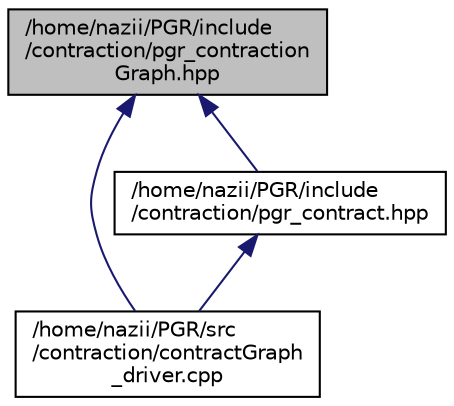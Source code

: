 digraph "/home/nazii/PGR/include/contraction/pgr_contractionGraph.hpp"
{
  edge [fontname="Helvetica",fontsize="10",labelfontname="Helvetica",labelfontsize="10"];
  node [fontname="Helvetica",fontsize="10",shape=record];
  Node33 [label="/home/nazii/PGR/include\l/contraction/pgr_contraction\lGraph.hpp",height=0.2,width=0.4,color="black", fillcolor="grey75", style="filled", fontcolor="black"];
  Node33 -> Node34 [dir="back",color="midnightblue",fontsize="10",style="solid",fontname="Helvetica"];
  Node34 [label="/home/nazii/PGR/src\l/contraction/contractGraph\l_driver.cpp",height=0.2,width=0.4,color="black", fillcolor="white", style="filled",URL="$contractGraph__driver_8cpp.html"];
  Node33 -> Node35 [dir="back",color="midnightblue",fontsize="10",style="solid",fontname="Helvetica"];
  Node35 [label="/home/nazii/PGR/include\l/contraction/pgr_contract.hpp",height=0.2,width=0.4,color="black", fillcolor="white", style="filled",URL="$pgr__contract_8hpp.html"];
  Node35 -> Node34 [dir="back",color="midnightblue",fontsize="10",style="solid",fontname="Helvetica"];
}
